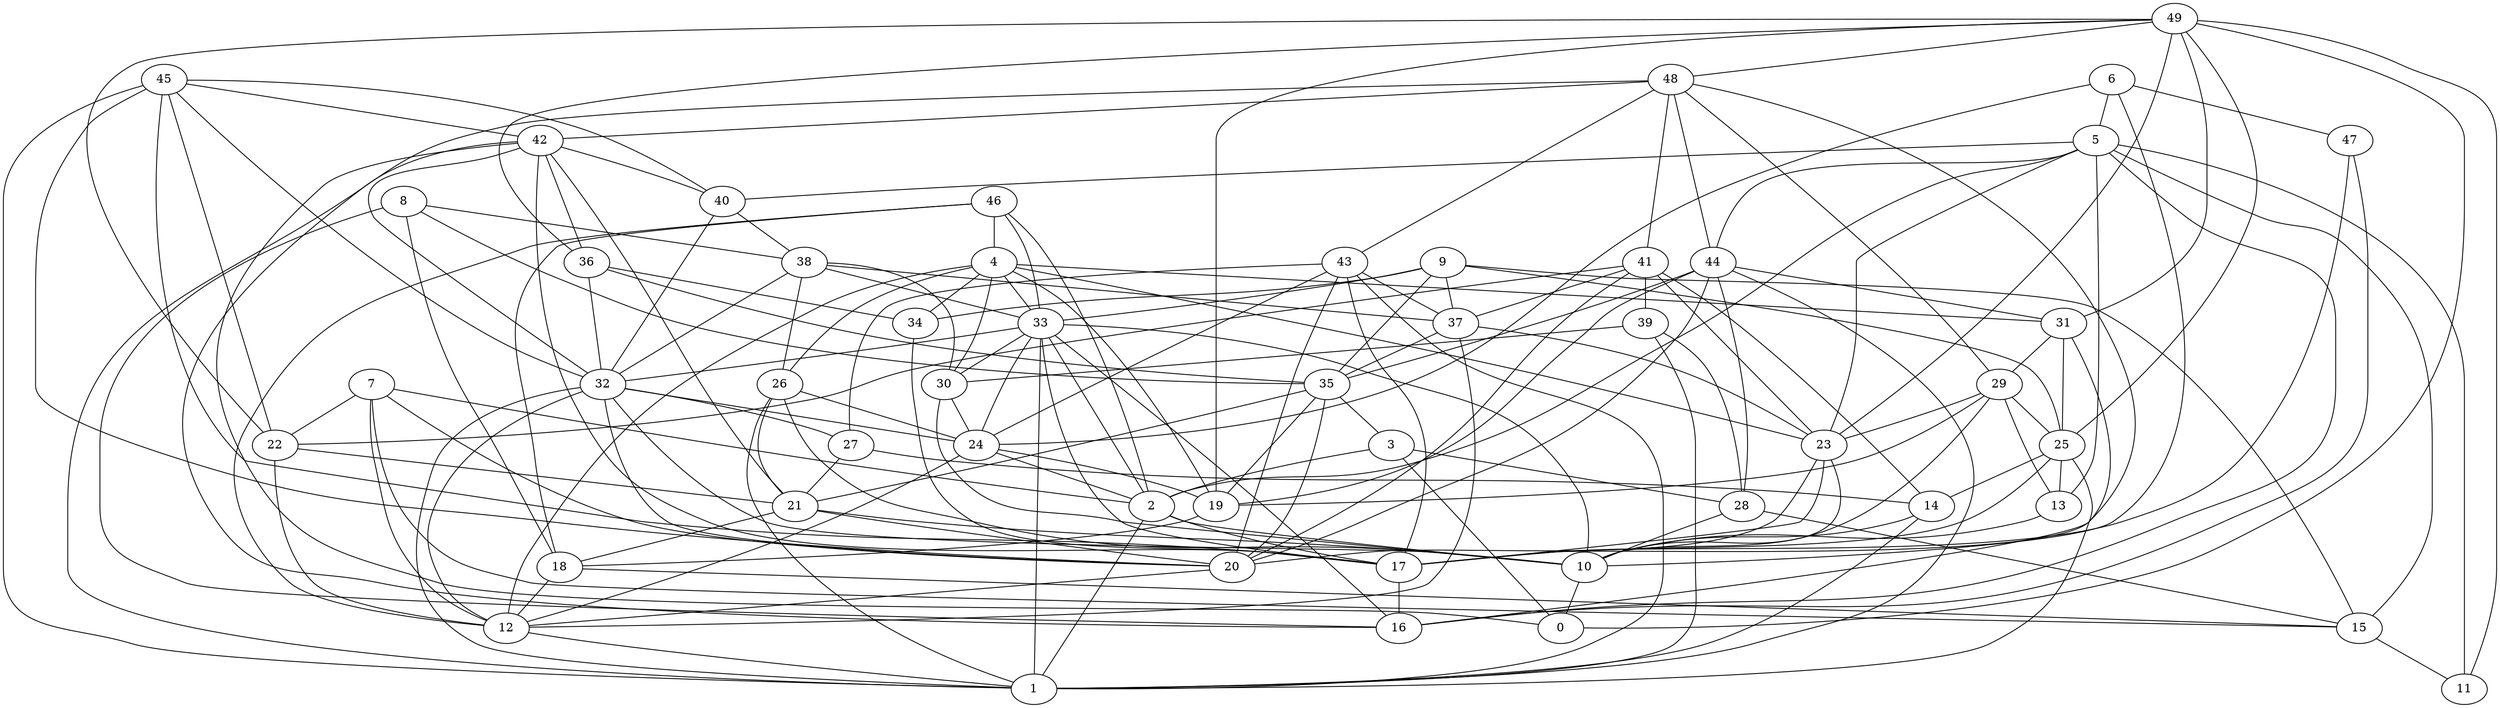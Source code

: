 digraph GG_graph {

subgraph G_graph {
edge [color = black]
"47" -> "17" [dir = none]
"42" -> "21" [dir = none]
"42" -> "17" [dir = none]
"42" -> "0" [dir = none]
"42" -> "40" [dir = none]
"49" -> "36" [dir = none]
"49" -> "0" [dir = none]
"49" -> "31" [dir = none]
"31" -> "16" [dir = none]
"22" -> "12" [dir = none]
"22" -> "21" [dir = none]
"14" -> "10" [dir = none]
"34" -> "17" [dir = none]
"9" -> "25" [dir = none]
"9" -> "35" [dir = none]
"9" -> "33" [dir = none]
"9" -> "34" [dir = none]
"9" -> "15" [dir = none]
"15" -> "11" [dir = none]
"39" -> "30" [dir = none]
"39" -> "28" [dir = none]
"39" -> "1" [dir = none]
"46" -> "4" [dir = none]
"46" -> "12" [dir = none]
"7" -> "20" [dir = none]
"7" -> "2" [dir = none]
"10" -> "0" [dir = none]
"35" -> "19" [dir = none]
"35" -> "21" [dir = none]
"35" -> "3" [dir = none]
"27" -> "21" [dir = none]
"28" -> "15" [dir = none]
"28" -> "10" [dir = none]
"41" -> "22" [dir = none]
"41" -> "23" [dir = none]
"29" -> "10" [dir = none]
"29" -> "19" [dir = none]
"17" -> "16" [dir = none]
"40" -> "38" [dir = none]
"13" -> "10" [dir = none]
"12" -> "1" [dir = none]
"44" -> "20" [dir = none]
"44" -> "1" [dir = none]
"44" -> "35" [dir = none]
"44" -> "31" [dir = none]
"44" -> "28" [dir = none]
"48" -> "41" [dir = none]
"48" -> "43" [dir = none]
"48" -> "44" [dir = none]
"18" -> "12" [dir = none]
"38" -> "26" [dir = none]
"8" -> "35" [dir = none]
"8" -> "18" [dir = none]
"25" -> "1" [dir = none]
"25" -> "14" [dir = none]
"2" -> "17" [dir = none]
"2" -> "10" [dir = none]
"3" -> "28" [dir = none]
"6" -> "47" [dir = none]
"6" -> "10" [dir = none]
"6" -> "24" [dir = none]
"45" -> "17" [dir = none]
"45" -> "42" [dir = none]
"45" -> "20" [dir = none]
"20" -> "12" [dir = none]
"43" -> "17" [dir = none]
"43" -> "27" [dir = none]
"36" -> "32" [dir = none]
"21" -> "18" [dir = none]
"21" -> "20" [dir = none]
"21" -> "10" [dir = none]
"23" -> "10" [dir = none]
"37" -> "23" [dir = none]
"37" -> "12" [dir = none]
"32" -> "1" [dir = none]
"32" -> "20" [dir = none]
"32" -> "27" [dir = none]
"32" -> "10" [dir = none]
"26" -> "10" [dir = none]
"5" -> "40" [dir = none]
"5" -> "11" [dir = none]
"5" -> "2" [dir = none]
"5" -> "23" [dir = none]
"5" -> "13" [dir = none]
"24" -> "2" [dir = none]
"24" -> "19" [dir = none]
"4" -> "12" [dir = none]
"4" -> "33" [dir = none]
"4" -> "31" [dir = none]
"4" -> "19" [dir = none]
"4" -> "26" [dir = none]
"4" -> "23" [dir = none]
"33" -> "24" [dir = none]
"33" -> "1" [dir = none]
"33" -> "32" [dir = none]
"33" -> "17" [dir = none]
"33" -> "30" [dir = none]
"33" -> "2" [dir = none]
"48" -> "29" [dir = none]
"29" -> "13" [dir = none]
"44" -> "19" [dir = none]
"25" -> "13" [dir = none]
"46" -> "33" [dir = none]
"49" -> "22" [dir = none]
"42" -> "32" [dir = none]
"46" -> "2" [dir = none]
"43" -> "37" [dir = none]
"37" -> "35" [dir = none]
"18" -> "15" [dir = none]
"6" -> "5" [dir = none]
"23" -> "17" [dir = none]
"3" -> "0" [dir = none]
"48" -> "17" [dir = none]
"45" -> "1" [dir = none]
"7" -> "22" [dir = none]
"32" -> "24" [dir = none]
"33" -> "10" [dir = none]
"43" -> "24" [dir = none]
"45" -> "32" [dir = none]
"49" -> "19" [dir = none]
"2" -> "1" [dir = none]
"7" -> "12" [dir = none]
"25" -> "17" [dir = none]
"38" -> "37" [dir = none]
"42" -> "16" [dir = none]
"26" -> "24" [dir = none]
"42" -> "36" [dir = none]
"4" -> "34" [dir = none]
"26" -> "21" [dir = none]
"7" -> "15" [dir = none]
"38" -> "33" [dir = none]
"35" -> "20" [dir = none]
"3" -> "2" [dir = none]
"45" -> "40" [dir = none]
"14" -> "1" [dir = none]
"41" -> "39" [dir = none]
"49" -> "25" [dir = none]
"27" -> "14" [dir = none]
"41" -> "37" [dir = none]
"5" -> "16" [dir = none]
"26" -> "1" [dir = none]
"45" -> "22" [dir = none]
"30" -> "10" [dir = none]
"47" -> "16" [dir = none]
"32" -> "12" [dir = none]
"29" -> "23" [dir = none]
"24" -> "12" [dir = none]
"43" -> "1" [dir = none]
"41" -> "20" [dir = none]
"36" -> "35" [dir = none]
"38" -> "30" [dir = none]
"4" -> "30" [dir = none]
"46" -> "18" [dir = none]
"8" -> "16" [dir = none]
"40" -> "32" [dir = none]
"30" -> "24" [dir = none]
"31" -> "29" [dir = none]
"19" -> "18" [dir = none]
"36" -> "34" [dir = none]
"31" -> "25" [dir = none]
"29" -> "25" [dir = none]
"9" -> "37" [dir = none]
"49" -> "23" [dir = none]
"33" -> "16" [dir = none]
"49" -> "48" [dir = none]
"49" -> "11" [dir = none]
"43" -> "20" [dir = none]
"48" -> "42" [dir = none]
"38" -> "32" [dir = none]
"8" -> "38" [dir = none]
"41" -> "14" [dir = none]
"5" -> "15" [dir = none]
"23" -> "20" [dir = none]
"5" -> "44" [dir = none]
"48" -> "1" [dir = none]
}

}
